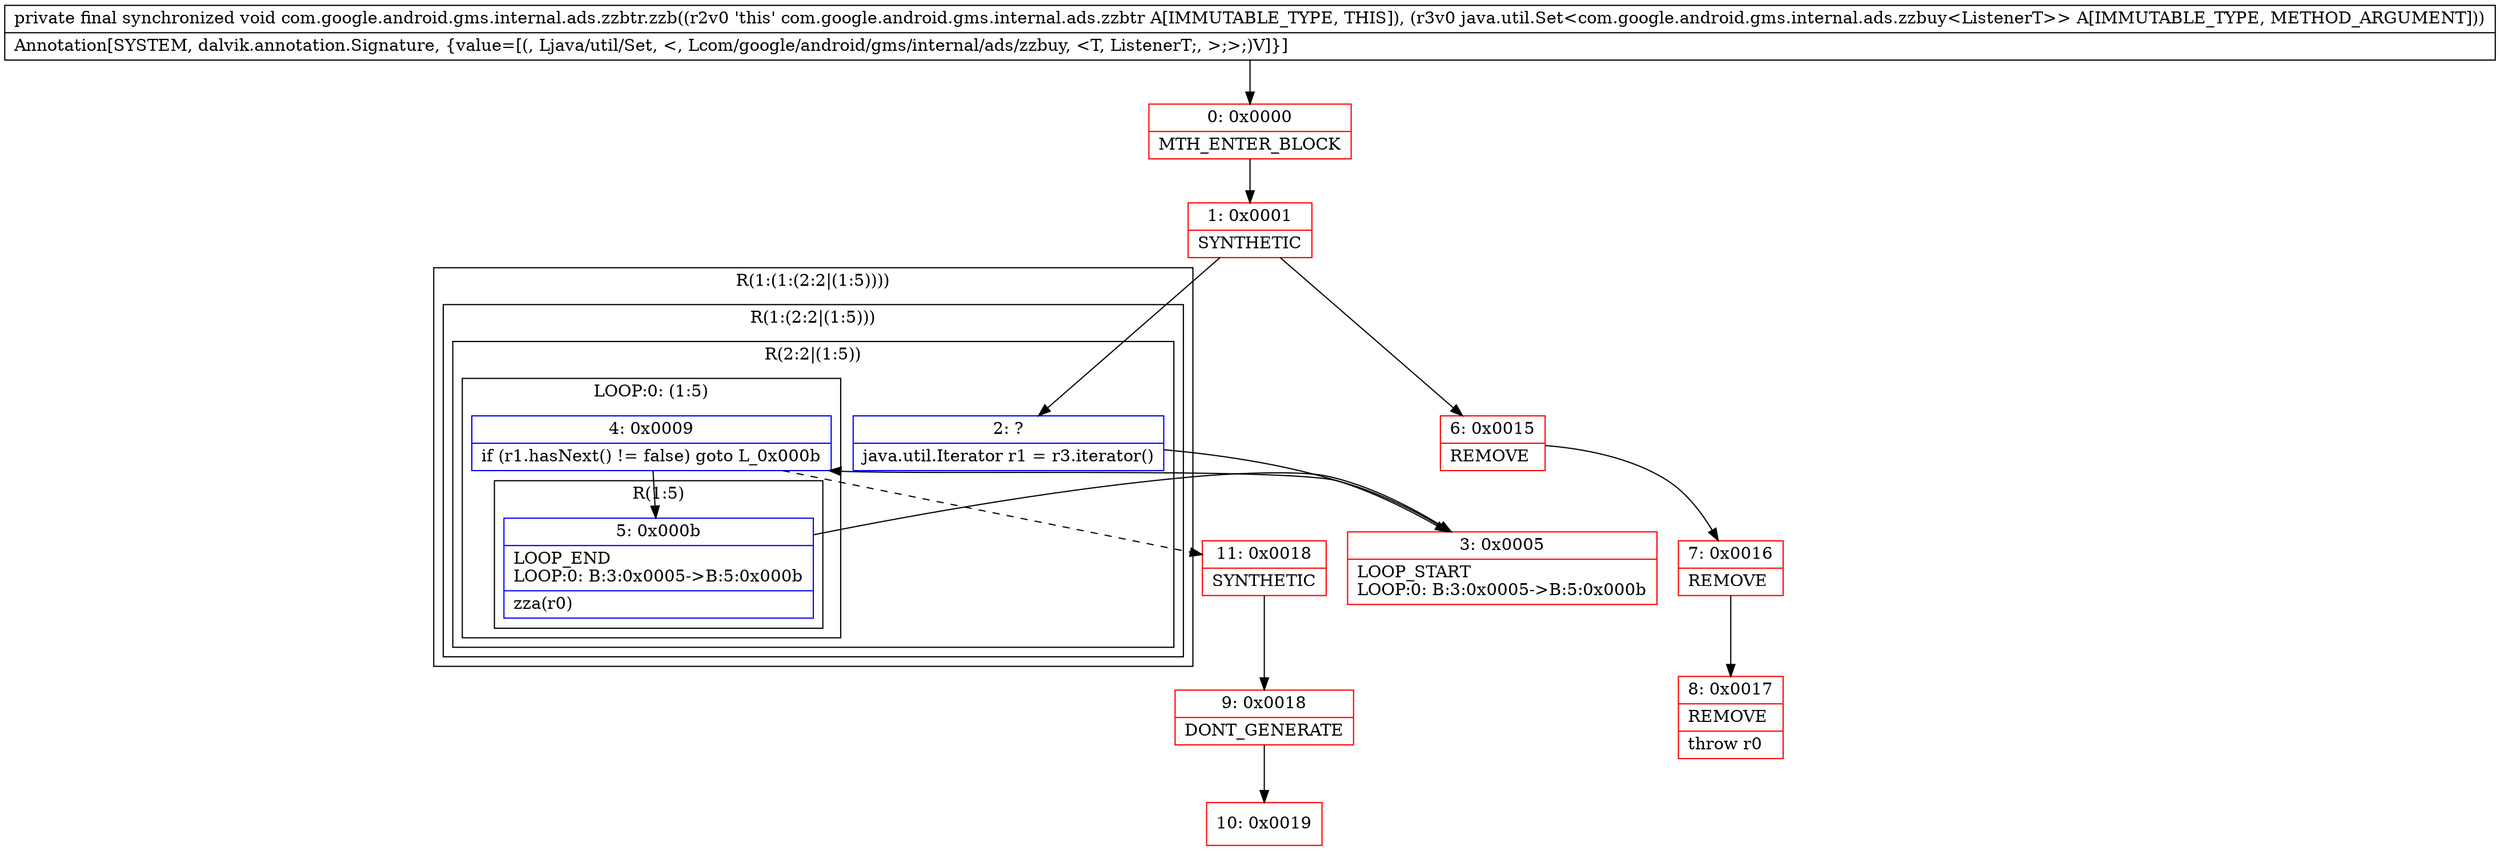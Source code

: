 digraph "CFG forcom.google.android.gms.internal.ads.zzbtr.zzb(Ljava\/util\/Set;)V" {
subgraph cluster_Region_763851705 {
label = "R(1:(1:(2:2|(1:5))))";
node [shape=record,color=blue];
subgraph cluster_Region_1890859420 {
label = "R(1:(2:2|(1:5)))";
node [shape=record,color=blue];
subgraph cluster_Region_2001475981 {
label = "R(2:2|(1:5))";
node [shape=record,color=blue];
Node_2 [shape=record,label="{2\:\ ?|java.util.Iterator r1 = r3.iterator()\l}"];
subgraph cluster_LoopRegion_2130707631 {
label = "LOOP:0: (1:5)";
node [shape=record,color=blue];
Node_4 [shape=record,label="{4\:\ 0x0009|if (r1.hasNext() != false) goto L_0x000b\l}"];
subgraph cluster_Region_1770830413 {
label = "R(1:5)";
node [shape=record,color=blue];
Node_5 [shape=record,label="{5\:\ 0x000b|LOOP_END\lLOOP:0: B:3:0x0005\-\>B:5:0x000b\l|zza(r0)\l}"];
}
}
}
}
}
Node_0 [shape=record,color=red,label="{0\:\ 0x0000|MTH_ENTER_BLOCK\l}"];
Node_1 [shape=record,color=red,label="{1\:\ 0x0001|SYNTHETIC\l}"];
Node_3 [shape=record,color=red,label="{3\:\ 0x0005|LOOP_START\lLOOP:0: B:3:0x0005\-\>B:5:0x000b\l}"];
Node_6 [shape=record,color=red,label="{6\:\ 0x0015|REMOVE\l}"];
Node_7 [shape=record,color=red,label="{7\:\ 0x0016|REMOVE\l}"];
Node_8 [shape=record,color=red,label="{8\:\ 0x0017|REMOVE\l|throw r0\l}"];
Node_9 [shape=record,color=red,label="{9\:\ 0x0018|DONT_GENERATE\l}"];
Node_10 [shape=record,color=red,label="{10\:\ 0x0019}"];
Node_11 [shape=record,color=red,label="{11\:\ 0x0018|SYNTHETIC\l}"];
MethodNode[shape=record,label="{private final synchronized void com.google.android.gms.internal.ads.zzbtr.zzb((r2v0 'this' com.google.android.gms.internal.ads.zzbtr A[IMMUTABLE_TYPE, THIS]), (r3v0 java.util.Set\<com.google.android.gms.internal.ads.zzbuy\<ListenerT\>\> A[IMMUTABLE_TYPE, METHOD_ARGUMENT]))  | Annotation[SYSTEM, dalvik.annotation.Signature, \{value=[(, Ljava\/util\/Set, \<, Lcom\/google\/android\/gms\/internal\/ads\/zzbuy, \<T, ListenerT;, \>;\>;)V]\}]\l}"];
MethodNode -> Node_0;
Node_2 -> Node_3;
Node_4 -> Node_5;
Node_4 -> Node_11[style=dashed];
Node_5 -> Node_3;
Node_0 -> Node_1;
Node_1 -> Node_2;
Node_1 -> Node_6;
Node_3 -> Node_4;
Node_6 -> Node_7;
Node_7 -> Node_8;
Node_9 -> Node_10;
Node_11 -> Node_9;
}

